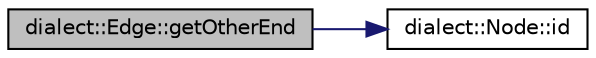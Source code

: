 digraph "dialect::Edge::getOtherEnd"
{
  edge [fontname="Helvetica",fontsize="10",labelfontname="Helvetica",labelfontsize="10"];
  node [fontname="Helvetica",fontsize="10",shape=record];
  rankdir="LR";
  Node5 [label="dialect::Edge::getOtherEnd",height=0.2,width=0.4,color="black", fillcolor="grey75", style="filled", fontcolor="black"];
  Node5 -> Node6 [color="midnightblue",fontsize="10",style="solid",fontname="Helvetica"];
  Node6 [label="dialect::Node::id",height=0.2,width=0.4,color="black", fillcolor="white", style="filled",URL="$classdialect_1_1Node.html#acb8fa33367258d03f0689976e679b59d",tooltip="Access the unique ID of a given instance. "];
}
